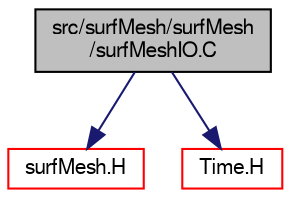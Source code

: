digraph "src/surfMesh/surfMesh/surfMeshIO.C"
{
  bgcolor="transparent";
  edge [fontname="FreeSans",fontsize="10",labelfontname="FreeSans",labelfontsize="10"];
  node [fontname="FreeSans",fontsize="10",shape=record];
  Node0 [label="src/surfMesh/surfMesh\l/surfMeshIO.C",height=0.2,width=0.4,color="black", fillcolor="grey75", style="filled", fontcolor="black"];
  Node0 -> Node1 [color="midnightblue",fontsize="10",style="solid",fontname="FreeSans"];
  Node1 [label="surfMesh.H",height=0.2,width=0.4,color="red",URL="$a15311.html"];
  Node0 -> Node187 [color="midnightblue",fontsize="10",style="solid",fontname="FreeSans"];
  Node187 [label="Time.H",height=0.2,width=0.4,color="red",URL="$a09311.html"];
}
